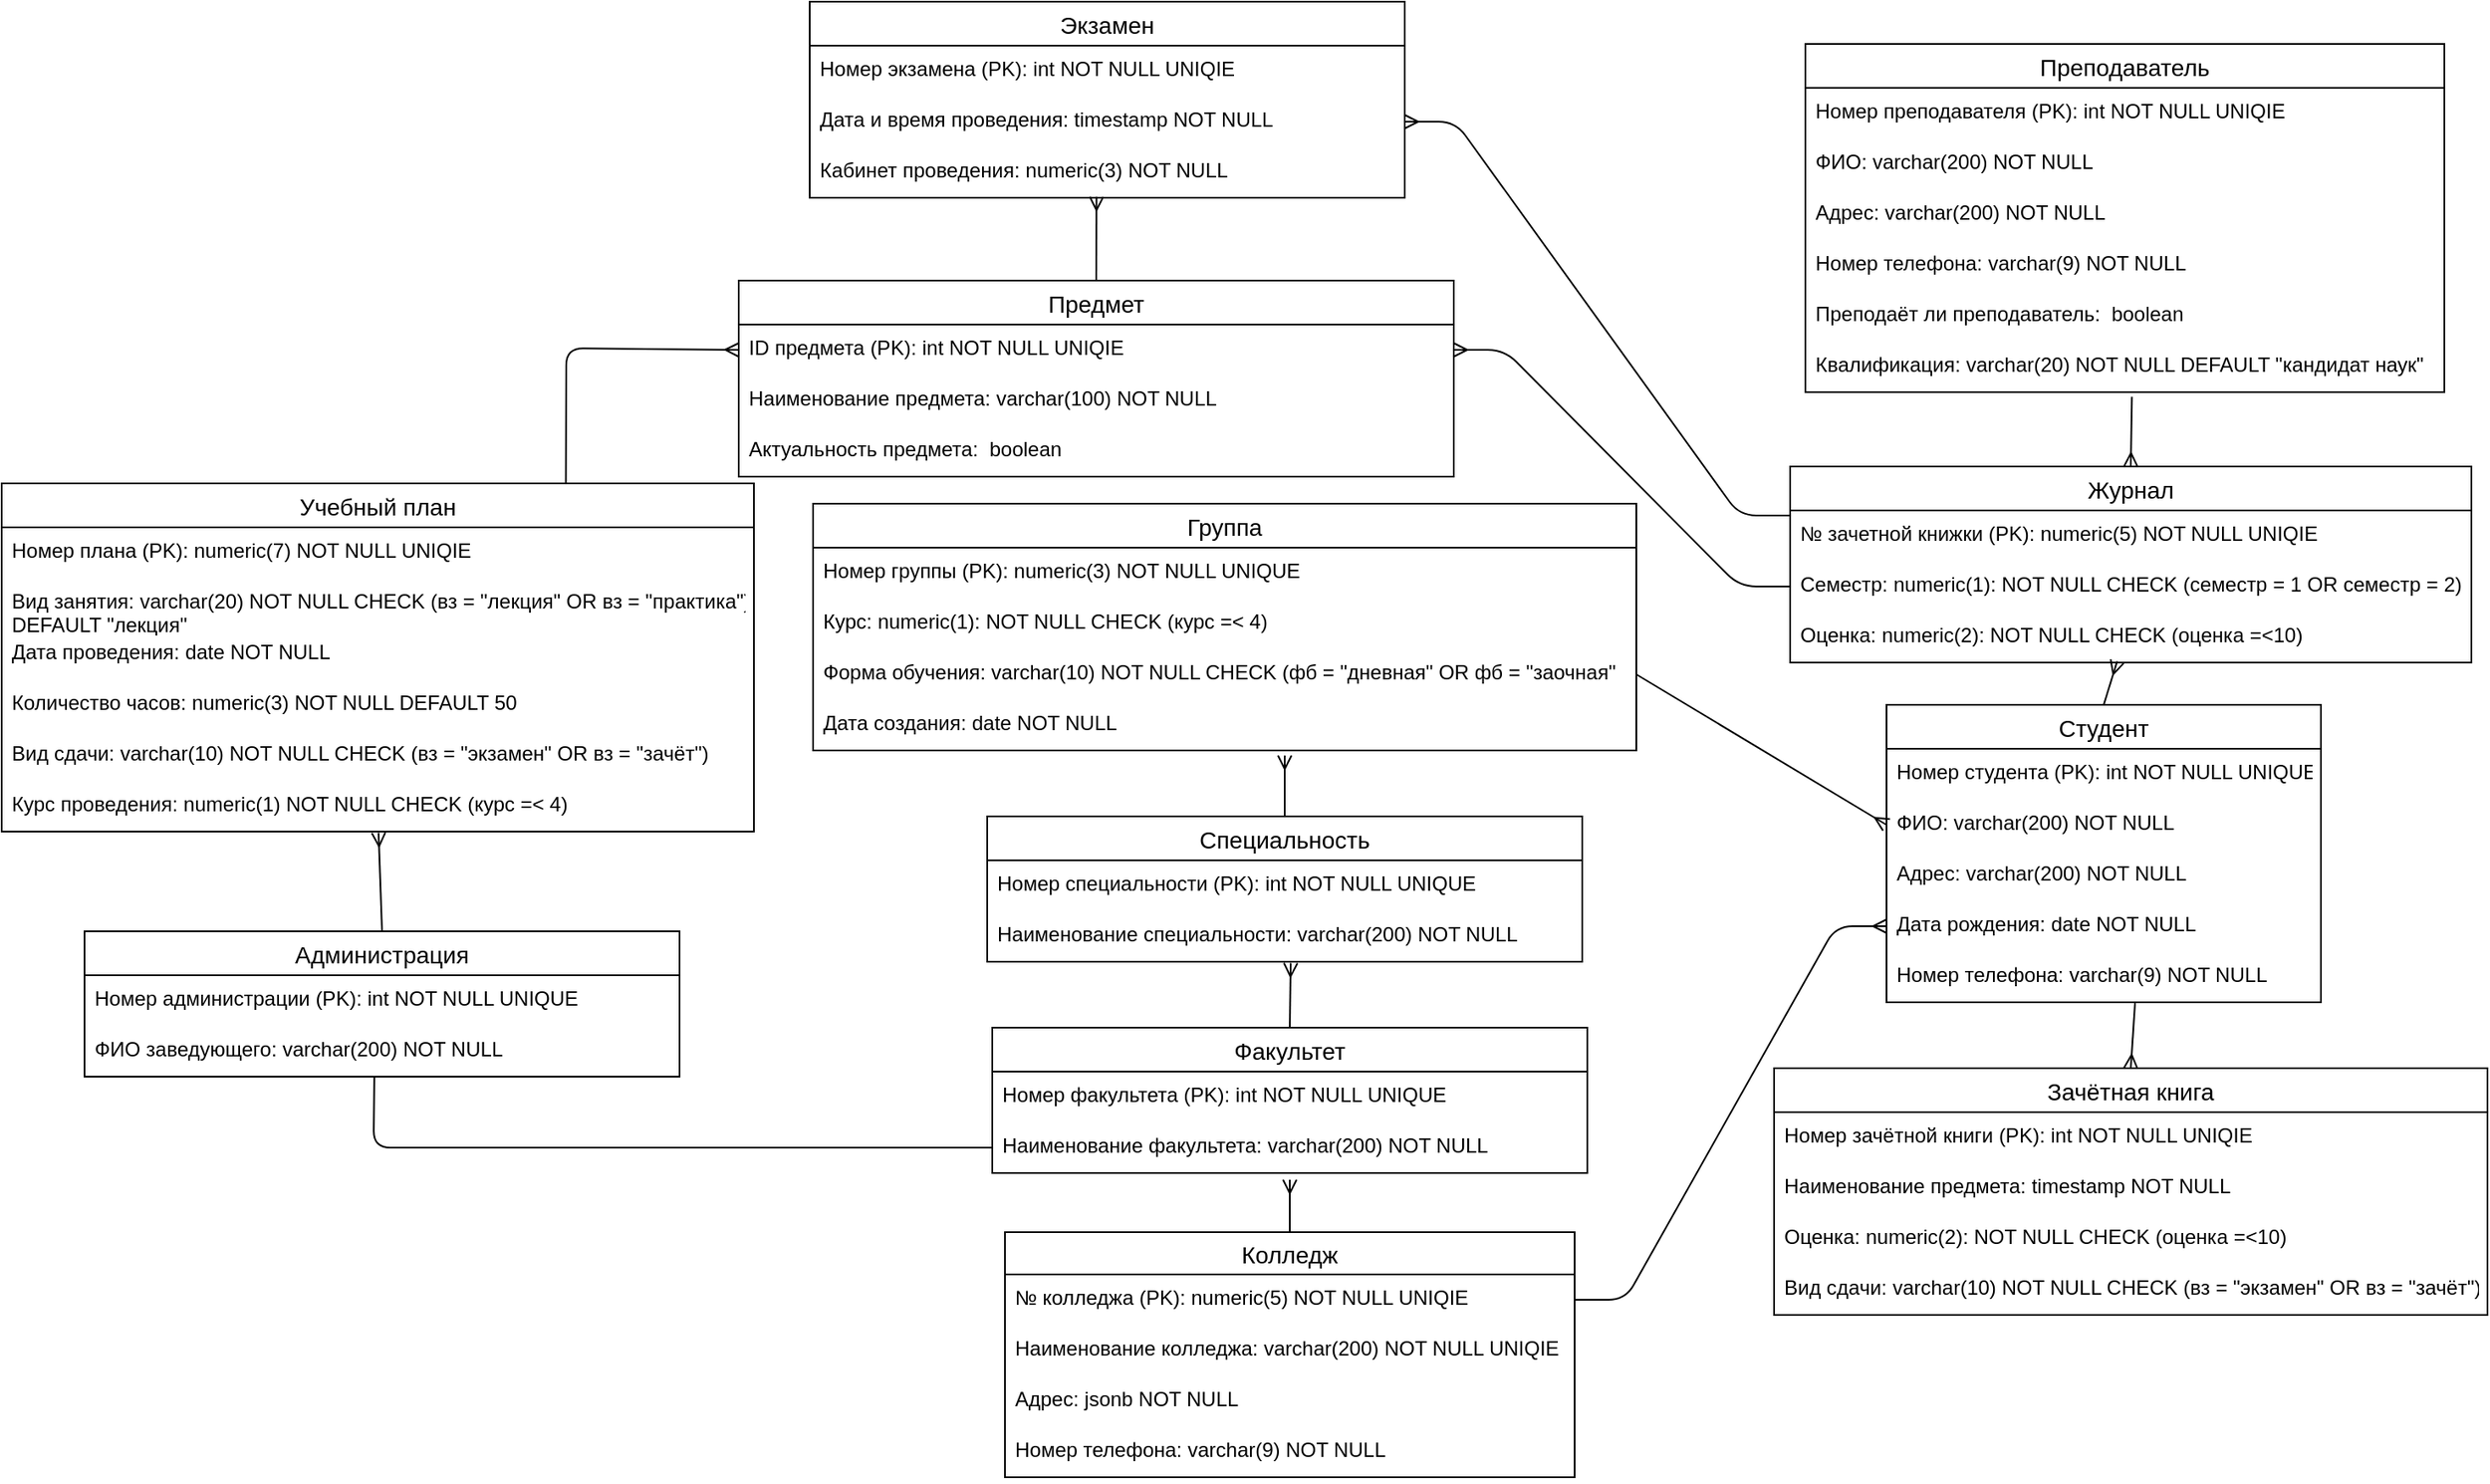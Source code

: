 <mxfile version="14.4.3" type="device"><diagram id="hoTWWa2IXOo2q0hfPsh7" name="Страница 1"><mxGraphModel dx="2346" dy="1694" grid="0" gridSize="10" guides="1" tooltips="1" connect="1" arrows="1" fold="1" page="0" pageScale="1" pageWidth="827" pageHeight="1169" math="0" shadow="0"><root><mxCell id="0"/><mxCell id="1" parent="0"/><mxCell id="8812Ma8ZY2AW798Y6x_G-1" value="Студент" style="swimlane;fontStyle=0;childLayout=stackLayout;horizontal=1;startSize=26;horizontalStack=0;resizeParent=1;resizeParentMax=0;resizeLast=0;collapsible=1;marginBottom=0;align=center;fontSize=14;" parent="1" vertex="1"><mxGeometry x="334" y="-174" width="257" height="176" as="geometry"><mxRectangle x="247" y="4" width="80" height="26" as="alternateBounds"/></mxGeometry></mxCell><mxCell id="8812Ma8ZY2AW798Y6x_G-31" value="Номер студента (PK): int NOT NULL UNIQUE" style="text;strokeColor=none;fillColor=none;spacingLeft=4;spacingRight=4;overflow=hidden;rotatable=0;points=[[0,0.5],[1,0.5]];portConstraint=eastwest;fontSize=12;" parent="8812Ma8ZY2AW798Y6x_G-1" vertex="1"><mxGeometry y="26" width="257" height="30" as="geometry"/></mxCell><mxCell id="8812Ma8ZY2AW798Y6x_G-2" value="ФИО: varchar(200) NOT NULL" style="text;strokeColor=none;fillColor=none;spacingLeft=4;spacingRight=4;overflow=hidden;rotatable=0;points=[[0,0.5],[1,0.5]];portConstraint=eastwest;fontSize=12;" parent="8812Ma8ZY2AW798Y6x_G-1" vertex="1"><mxGeometry y="56" width="257" height="30" as="geometry"/></mxCell><mxCell id="8812Ma8ZY2AW798Y6x_G-3" value="Адрес: varchar(200) NOT NULL" style="text;strokeColor=none;fillColor=none;spacingLeft=4;spacingRight=4;overflow=hidden;rotatable=0;points=[[0,0.5],[1,0.5]];portConstraint=eastwest;fontSize=12;" parent="8812Ma8ZY2AW798Y6x_G-1" vertex="1"><mxGeometry y="86" width="257" height="30" as="geometry"/></mxCell><mxCell id="8812Ma8ZY2AW798Y6x_G-4" value="Дата рождения: date NOT NULL" style="text;strokeColor=none;fillColor=none;spacingLeft=4;spacingRight=4;overflow=hidden;rotatable=0;points=[[0,0.5],[1,0.5]];portConstraint=eastwest;fontSize=12;" parent="8812Ma8ZY2AW798Y6x_G-1" vertex="1"><mxGeometry y="116" width="257" height="30" as="geometry"/></mxCell><mxCell id="8812Ma8ZY2AW798Y6x_G-49" value="Номер телефона: varchar(9) NOT NULL" style="text;strokeColor=none;fillColor=none;spacingLeft=4;spacingRight=4;overflow=hidden;rotatable=0;points=[[0,0.5],[1,0.5]];portConstraint=eastwest;fontSize=12;" parent="8812Ma8ZY2AW798Y6x_G-1" vertex="1"><mxGeometry y="146" width="257" height="30" as="geometry"/></mxCell><mxCell id="8812Ma8ZY2AW798Y6x_G-18" value="Учебный план" style="swimlane;fontStyle=0;childLayout=stackLayout;horizontal=1;startSize=26;horizontalStack=0;resizeParent=1;resizeParentMax=0;resizeLast=0;collapsible=1;marginBottom=0;align=center;fontSize=14;" parent="1" vertex="1"><mxGeometry x="-781" y="-305" width="445" height="206" as="geometry"><mxRectangle x="218" y="426" width="104" height="26" as="alternateBounds"/></mxGeometry></mxCell><mxCell id="8812Ma8ZY2AW798Y6x_G-32" value="Номер плана (PK): numeric(7) NOT NULL UNIQIE" style="text;strokeColor=none;fillColor=none;spacingLeft=4;spacingRight=4;overflow=hidden;rotatable=0;points=[[0,0.5],[1,0.5]];portConstraint=eastwest;fontSize=12;" parent="8812Ma8ZY2AW798Y6x_G-18" vertex="1"><mxGeometry y="26" width="445" height="30" as="geometry"/></mxCell><mxCell id="3EADicEyoz323aWPwTlz-14" value="Вид занятия: varchar(20) NOT NULL CHECK (вз = &quot;лекция&quot; OR вз = &quot;практика&quot;) &#10;DEFAULT &quot;лекция&quot;" style="text;strokeColor=none;fillColor=none;spacingLeft=4;spacingRight=4;overflow=hidden;rotatable=0;points=[[0,0.5],[1,0.5]];portConstraint=eastwest;fontSize=12;" parent="8812Ma8ZY2AW798Y6x_G-18" vertex="1"><mxGeometry y="56" width="445" height="30" as="geometry"/></mxCell><mxCell id="8812Ma8ZY2AW798Y6x_G-20" value="Дата проведения: date NOT NULL" style="text;strokeColor=none;fillColor=none;spacingLeft=4;spacingRight=4;overflow=hidden;rotatable=0;points=[[0,0.5],[1,0.5]];portConstraint=eastwest;fontSize=12;" parent="8812Ma8ZY2AW798Y6x_G-18" vertex="1"><mxGeometry y="86" width="445" height="30" as="geometry"/></mxCell><mxCell id="u3QN3jHrsscrLreHEjxV-1" value="Количество часов: numeric(3) NOT NULL DEFAULT 50" style="text;strokeColor=none;fillColor=none;spacingLeft=4;spacingRight=4;overflow=hidden;rotatable=0;points=[[0,0.5],[1,0.5]];portConstraint=eastwest;fontSize=12;" parent="8812Ma8ZY2AW798Y6x_G-18" vertex="1"><mxGeometry y="116" width="445" height="30" as="geometry"/></mxCell><mxCell id="CCfFUTlzI1KqRToknWqT-1" value="Вид сдачи: varchar(10) NOT NULL CHECK (вз = &quot;экзамен&quot; OR вз = &quot;зачёт&quot;)" style="text;strokeColor=none;fillColor=none;spacingLeft=4;spacingRight=4;overflow=hidden;rotatable=0;points=[[0,0.5],[1,0.5]];portConstraint=eastwest;fontSize=12;" parent="8812Ma8ZY2AW798Y6x_G-18" vertex="1"><mxGeometry y="146" width="445" height="30" as="geometry"/></mxCell><mxCell id="8812Ma8ZY2AW798Y6x_G-21" value="Курс проведения: numeric(1) NOT NULL CHECK (курс =&lt; 4)" style="text;strokeColor=none;fillColor=none;spacingLeft=4;spacingRight=4;overflow=hidden;rotatable=0;points=[[0,0.5],[1,0.5]];portConstraint=eastwest;fontSize=12;" parent="8812Ma8ZY2AW798Y6x_G-18" vertex="1"><mxGeometry y="176" width="445" height="30" as="geometry"/></mxCell><mxCell id="8812Ma8ZY2AW798Y6x_G-33" value="Факультет" style="swimlane;fontStyle=0;childLayout=stackLayout;horizontal=1;startSize=26;horizontalStack=0;resizeParent=1;resizeParentMax=0;resizeLast=0;collapsible=1;marginBottom=0;align=center;fontSize=14;" parent="1" vertex="1"><mxGeometry x="-195" y="17" width="352" height="86" as="geometry"/></mxCell><mxCell id="8812Ma8ZY2AW798Y6x_G-34" value="Номер факультета (PK): int NOT NULL UNIQUE" style="text;strokeColor=none;fillColor=none;spacingLeft=4;spacingRight=4;overflow=hidden;rotatable=0;points=[[0,0.5],[1,0.5]];portConstraint=eastwest;fontSize=12;" parent="8812Ma8ZY2AW798Y6x_G-33" vertex="1"><mxGeometry y="26" width="352" height="30" as="geometry"/></mxCell><mxCell id="8812Ma8ZY2AW798Y6x_G-35" value="Наименование факультета: varchar(200) NOT NULL" style="text;strokeColor=none;fillColor=none;spacingLeft=4;spacingRight=4;overflow=hidden;rotatable=0;points=[[0,0.5],[1,0.5]];portConstraint=eastwest;fontSize=12;" parent="8812Ma8ZY2AW798Y6x_G-33" vertex="1"><mxGeometry y="56" width="352" height="30" as="geometry"/></mxCell><mxCell id="8812Ma8ZY2AW798Y6x_G-37" value="Журнал" style="swimlane;fontStyle=0;childLayout=stackLayout;horizontal=1;startSize=26;horizontalStack=0;resizeParent=1;resizeParentMax=0;resizeLast=0;collapsible=1;marginBottom=0;align=center;fontSize=14;" parent="1" vertex="1"><mxGeometry x="277" y="-315" width="403" height="116" as="geometry"/></mxCell><mxCell id="8812Ma8ZY2AW798Y6x_G-38" value="№ зачетной книжки (PK): numeric(5) NOT NULL UNIQIE" style="text;strokeColor=none;fillColor=none;spacingLeft=4;spacingRight=4;overflow=hidden;rotatable=0;points=[[0,0.5],[1,0.5]];portConstraint=eastwest;fontSize=12;" parent="8812Ma8ZY2AW798Y6x_G-37" vertex="1"><mxGeometry y="26" width="403" height="30" as="geometry"/></mxCell><mxCell id="8812Ma8ZY2AW798Y6x_G-41" value="Семестр: numeric(1): NOT NULL CHECK (семестр = 1 OR семестр = 2)" style="text;strokeColor=none;fillColor=none;spacingLeft=4;spacingRight=4;overflow=hidden;rotatable=0;points=[[0,0.5],[1,0.5]];portConstraint=eastwest;fontSize=12;" parent="8812Ma8ZY2AW798Y6x_G-37" vertex="1"><mxGeometry y="56" width="403" height="30" as="geometry"/></mxCell><mxCell id="8812Ma8ZY2AW798Y6x_G-42" value="Оценка: numeric(2): NOT NULL CHECK (оценка =&lt;10)" style="text;strokeColor=none;fillColor=none;spacingLeft=4;spacingRight=4;overflow=hidden;rotatable=0;points=[[0,0.5],[1,0.5]];portConstraint=eastwest;fontSize=12;" parent="8812Ma8ZY2AW798Y6x_G-37" vertex="1"><mxGeometry y="86" width="403" height="30" as="geometry"/></mxCell><mxCell id="8812Ma8ZY2AW798Y6x_G-43" value="Преподаватель" style="swimlane;fontStyle=0;childLayout=stackLayout;horizontal=1;startSize=26;horizontalStack=0;resizeParent=1;resizeParentMax=0;resizeLast=0;collapsible=1;marginBottom=0;align=center;fontSize=14;" parent="1" vertex="1"><mxGeometry x="286" y="-565" width="378" height="206" as="geometry"/></mxCell><mxCell id="8812Ma8ZY2AW798Y6x_G-44" value="Номер преподавателя (PK): int NOT NULL UNIQIE" style="text;strokeColor=none;fillColor=none;spacingLeft=4;spacingRight=4;overflow=hidden;rotatable=0;points=[[0,0.5],[1,0.5]];portConstraint=eastwest;fontSize=12;" parent="8812Ma8ZY2AW798Y6x_G-43" vertex="1"><mxGeometry y="26" width="378" height="30" as="geometry"/></mxCell><mxCell id="8812Ma8ZY2AW798Y6x_G-45" value="ФИО: varchar(200) NOT NULL" style="text;strokeColor=none;fillColor=none;spacingLeft=4;spacingRight=4;overflow=hidden;rotatable=0;points=[[0,0.5],[1,0.5]];portConstraint=eastwest;fontSize=12;" parent="8812Ma8ZY2AW798Y6x_G-43" vertex="1"><mxGeometry y="56" width="378" height="30" as="geometry"/></mxCell><mxCell id="CCfFUTlzI1KqRToknWqT-9" value="Адрес: varchar(200) NOT NULL" style="text;strokeColor=none;fillColor=none;spacingLeft=4;spacingRight=4;overflow=hidden;rotatable=0;points=[[0,0.5],[1,0.5]];portConstraint=eastwest;fontSize=12;" parent="8812Ma8ZY2AW798Y6x_G-43" vertex="1"><mxGeometry y="86" width="378" height="30" as="geometry"/></mxCell><mxCell id="8812Ma8ZY2AW798Y6x_G-46" value="Номер телефона: varchar(9) NOT NULL" style="text;strokeColor=none;fillColor=none;spacingLeft=4;spacingRight=4;overflow=hidden;rotatable=0;points=[[0,0.5],[1,0.5]];portConstraint=eastwest;fontSize=12;" parent="8812Ma8ZY2AW798Y6x_G-43" vertex="1"><mxGeometry y="116" width="378" height="30" as="geometry"/></mxCell><mxCell id="HbJXOGWK9tzoNhRYWIyP-2" value="Преподаёт ли преподаватель:  boolean " style="text;strokeColor=none;fillColor=none;spacingLeft=4;spacingRight=4;overflow=hidden;rotatable=0;points=[[0,0.5],[1,0.5]];portConstraint=eastwest;fontSize=12;" vertex="1" parent="8812Ma8ZY2AW798Y6x_G-43"><mxGeometry y="146" width="378" height="30" as="geometry"/></mxCell><mxCell id="8812Ma8ZY2AW798Y6x_G-47" value="Квалификация: varchar(20) NOT NULL DEFAULT &quot;кандидат наук&quot;" style="text;strokeColor=none;fillColor=none;spacingLeft=4;spacingRight=4;overflow=hidden;rotatable=0;points=[[0,0.5],[1,0.5]];portConstraint=eastwest;fontSize=12;" parent="8812Ma8ZY2AW798Y6x_G-43" vertex="1"><mxGeometry y="176" width="378" height="30" as="geometry"/></mxCell><mxCell id="8812Ma8ZY2AW798Y6x_G-51" value="Колледж" style="swimlane;fontStyle=0;childLayout=stackLayout;horizontal=1;startSize=25;horizontalStack=0;resizeParent=1;resizeParentMax=0;resizeLast=0;collapsible=1;marginBottom=0;align=center;fontSize=14;" parent="1" vertex="1"><mxGeometry x="-187.5" y="138" width="337" height="145" as="geometry"/></mxCell><mxCell id="8812Ma8ZY2AW798Y6x_G-52" value="№ колледжа (PK): numeric(5) NOT NULL UNIQIE" style="text;strokeColor=none;fillColor=none;spacingLeft=4;spacingRight=4;overflow=hidden;rotatable=0;points=[[0,0.5],[1,0.5]];portConstraint=eastwest;fontSize=12;" parent="8812Ma8ZY2AW798Y6x_G-51" vertex="1"><mxGeometry y="25" width="337" height="30" as="geometry"/></mxCell><mxCell id="8812Ma8ZY2AW798Y6x_G-53" value="Наименование колледжа: varchar(200) NOT NULL UNIQIE" style="text;strokeColor=none;fillColor=none;spacingLeft=4;spacingRight=4;overflow=hidden;rotatable=0;points=[[0,0.5],[1,0.5]];portConstraint=eastwest;fontSize=12;" parent="8812Ma8ZY2AW798Y6x_G-51" vertex="1"><mxGeometry y="55" width="337" height="30" as="geometry"/></mxCell><mxCell id="8812Ma8ZY2AW798Y6x_G-54" value="Адрес: jsonb NOT NULL" style="text;strokeColor=none;fillColor=none;spacingLeft=4;spacingRight=4;overflow=hidden;rotatable=0;points=[[0,0.5],[1,0.5]];portConstraint=eastwest;fontSize=12;" parent="8812Ma8ZY2AW798Y6x_G-51" vertex="1"><mxGeometry y="85" width="337" height="30" as="geometry"/></mxCell><mxCell id="8812Ma8ZY2AW798Y6x_G-55" value="Номер телефона: varchar(9) NOT NULL " style="text;strokeColor=none;fillColor=none;spacingLeft=4;spacingRight=4;overflow=hidden;rotatable=0;points=[[0,0.5],[1,0.5]];portConstraint=eastwest;fontSize=12;" parent="8812Ma8ZY2AW798Y6x_G-51" vertex="1"><mxGeometry y="115" width="337" height="30" as="geometry"/></mxCell><mxCell id="8812Ma8ZY2AW798Y6x_G-73" value="Группа" style="swimlane;fontStyle=0;childLayout=stackLayout;horizontal=1;startSize=26;horizontalStack=0;resizeParent=1;resizeParentMax=0;resizeLast=0;collapsible=1;marginBottom=0;align=center;fontSize=14;" parent="1" vertex="1"><mxGeometry x="-301" y="-293" width="487" height="146" as="geometry"><mxRectangle x="550" y="307" width="71" height="26" as="alternateBounds"/></mxGeometry></mxCell><mxCell id="8812Ma8ZY2AW798Y6x_G-74" value="Номер группы (PK): numeric(3) NOT NULL UNIQUE" style="text;strokeColor=none;fillColor=none;spacingLeft=4;spacingRight=4;overflow=hidden;rotatable=0;points=[[0,0.5],[1,0.5]];portConstraint=eastwest;fontSize=12;" parent="8812Ma8ZY2AW798Y6x_G-73" vertex="1"><mxGeometry y="26" width="487" height="30" as="geometry"/></mxCell><mxCell id="3EADicEyoz323aWPwTlz-3" value="Курс: numeric(1): NOT NULL CHECK (курс =&lt; 4)" style="text;strokeColor=none;fillColor=none;spacingLeft=4;spacingRight=4;overflow=hidden;rotatable=0;points=[[0,0.5],[1,0.5]];portConstraint=eastwest;fontSize=12;" parent="8812Ma8ZY2AW798Y6x_G-73" vertex="1"><mxGeometry y="56" width="487" height="30" as="geometry"/></mxCell><mxCell id="8812Ma8ZY2AW798Y6x_G-75" value="Форма обучения: varchar(10) NOT NULL CHECK (фб = &quot;дневная&quot; OR фб = &quot;заочная&quot;" style="text;strokeColor=none;fillColor=none;spacingLeft=4;spacingRight=4;overflow=hidden;rotatable=0;points=[[0,0.5],[1,0.5]];portConstraint=eastwest;fontSize=12;" parent="8812Ma8ZY2AW798Y6x_G-73" vertex="1"><mxGeometry y="86" width="487" height="30" as="geometry"/></mxCell><mxCell id="CCfFUTlzI1KqRToknWqT-8" value="Дата создания: date NOT NULL" style="text;strokeColor=none;fillColor=none;spacingLeft=4;spacingRight=4;overflow=hidden;rotatable=0;points=[[0,0.5],[1,0.5]];portConstraint=eastwest;fontSize=12;" parent="8812Ma8ZY2AW798Y6x_G-73" vertex="1"><mxGeometry y="116" width="487" height="30" as="geometry"/></mxCell><mxCell id="3EADicEyoz323aWPwTlz-9" value="Предмет" style="swimlane;fontStyle=0;childLayout=stackLayout;horizontal=1;startSize=26;horizontalStack=0;resizeParent=1;resizeParentMax=0;resizeLast=0;collapsible=1;marginBottom=0;align=center;fontSize=14;" parent="1" vertex="1"><mxGeometry x="-345" y="-425" width="423" height="116" as="geometry"/></mxCell><mxCell id="3EADicEyoz323aWPwTlz-10" value="ID предмета (PK): int NOT NULL UNIQIE" style="text;strokeColor=none;fillColor=none;spacingLeft=4;spacingRight=4;overflow=hidden;rotatable=0;points=[[0,0.5],[1,0.5]];portConstraint=eastwest;fontSize=12;" parent="3EADicEyoz323aWPwTlz-9" vertex="1"><mxGeometry y="26" width="423" height="30" as="geometry"/></mxCell><mxCell id="3EADicEyoz323aWPwTlz-11" value="Наименование предмета: varchar(100) NOT NULL" style="text;strokeColor=none;fillColor=none;spacingLeft=4;spacingRight=4;overflow=hidden;rotatable=0;points=[[0,0.5],[1,0.5]];portConstraint=eastwest;fontSize=12;" parent="3EADicEyoz323aWPwTlz-9" vertex="1"><mxGeometry y="56" width="423" height="30" as="geometry"/></mxCell><mxCell id="HbJXOGWK9tzoNhRYWIyP-1" value="Актуальность предмета:  boolean " style="text;strokeColor=none;fillColor=none;spacingLeft=4;spacingRight=4;overflow=hidden;rotatable=0;points=[[0,0.5],[1,0.5]];portConstraint=eastwest;fontSize=12;" vertex="1" parent="3EADicEyoz323aWPwTlz-9"><mxGeometry y="86" width="423" height="30" as="geometry"/></mxCell><mxCell id="CCfFUTlzI1KqRToknWqT-2" value="Специальность" style="swimlane;fontStyle=0;childLayout=stackLayout;horizontal=1;startSize=26;horizontalStack=0;resizeParent=1;resizeParentMax=0;resizeLast=0;collapsible=1;marginBottom=0;align=center;fontSize=14;" parent="1" vertex="1"><mxGeometry x="-198" y="-108" width="352" height="86" as="geometry"/></mxCell><mxCell id="CCfFUTlzI1KqRToknWqT-3" value="Номер специальности (PK): int NOT NULL UNIQUE" style="text;strokeColor=none;fillColor=none;spacingLeft=4;spacingRight=4;overflow=hidden;rotatable=0;points=[[0,0.5],[1,0.5]];portConstraint=eastwest;fontSize=12;" parent="CCfFUTlzI1KqRToknWqT-2" vertex="1"><mxGeometry y="26" width="352" height="30" as="geometry"/></mxCell><mxCell id="CCfFUTlzI1KqRToknWqT-4" value="Наименование специальности: varchar(200) NOT NULL" style="text;strokeColor=none;fillColor=none;spacingLeft=4;spacingRight=4;overflow=hidden;rotatable=0;points=[[0,0.5],[1,0.5]];portConstraint=eastwest;fontSize=12;" parent="CCfFUTlzI1KqRToknWqT-2" vertex="1"><mxGeometry y="56" width="352" height="30" as="geometry"/></mxCell><mxCell id="CCfFUTlzI1KqRToknWqT-5" value="Администрация" style="swimlane;fontStyle=0;childLayout=stackLayout;horizontal=1;startSize=26;horizontalStack=0;resizeParent=1;resizeParentMax=0;resizeLast=0;collapsible=1;marginBottom=0;align=center;fontSize=14;" parent="1" vertex="1"><mxGeometry x="-732" y="-40" width="352" height="86" as="geometry"/></mxCell><mxCell id="CCfFUTlzI1KqRToknWqT-6" value="Номер администрации (PK): int NOT NULL UNIQUE" style="text;strokeColor=none;fillColor=none;spacingLeft=4;spacingRight=4;overflow=hidden;rotatable=0;points=[[0,0.5],[1,0.5]];portConstraint=eastwest;fontSize=12;" parent="CCfFUTlzI1KqRToknWqT-5" vertex="1"><mxGeometry y="26" width="352" height="30" as="geometry"/></mxCell><mxCell id="CCfFUTlzI1KqRToknWqT-7" value="ФИО заведующего: varchar(200) NOT NULL" style="text;strokeColor=none;fillColor=none;spacingLeft=4;spacingRight=4;overflow=hidden;rotatable=0;points=[[0,0.5],[1,0.5]];portConstraint=eastwest;fontSize=12;" parent="CCfFUTlzI1KqRToknWqT-5" vertex="1"><mxGeometry y="56" width="352" height="30" as="geometry"/></mxCell><mxCell id="CCfFUTlzI1KqRToknWqT-10" value="Экзамен" style="swimlane;fontStyle=0;childLayout=stackLayout;horizontal=1;startSize=26;horizontalStack=0;resizeParent=1;resizeParentMax=0;resizeLast=0;collapsible=1;marginBottom=0;align=center;fontSize=14;" parent="1" vertex="1"><mxGeometry x="-303" y="-590" width="352" height="116" as="geometry"/></mxCell><mxCell id="CCfFUTlzI1KqRToknWqT-11" value="Номер экзамена (PK): int NOT NULL UNIQIE" style="text;strokeColor=none;fillColor=none;spacingLeft=4;spacingRight=4;overflow=hidden;rotatable=0;points=[[0,0.5],[1,0.5]];portConstraint=eastwest;fontSize=12;" parent="CCfFUTlzI1KqRToknWqT-10" vertex="1"><mxGeometry y="26" width="352" height="30" as="geometry"/></mxCell><mxCell id="CCfFUTlzI1KqRToknWqT-12" value="Дата и время проведения: timestamp NOT NULL" style="text;strokeColor=none;fillColor=none;spacingLeft=4;spacingRight=4;overflow=hidden;rotatable=0;points=[[0,0.5],[1,0.5]];portConstraint=eastwest;fontSize=12;" parent="CCfFUTlzI1KqRToknWqT-10" vertex="1"><mxGeometry y="56" width="352" height="30" as="geometry"/></mxCell><mxCell id="CCfFUTlzI1KqRToknWqT-13" value="Кабинет проведения: numeric(3) NOT NULL" style="text;strokeColor=none;fillColor=none;spacingLeft=4;spacingRight=4;overflow=hidden;rotatable=0;points=[[0,0.5],[1,0.5]];portConstraint=eastwest;fontSize=12;" parent="CCfFUTlzI1KqRToknWqT-10" vertex="1"><mxGeometry y="86" width="352" height="30" as="geometry"/></mxCell><mxCell id="CCfFUTlzI1KqRToknWqT-16" value="Зачётная книга" style="swimlane;fontStyle=0;childLayout=stackLayout;horizontal=1;startSize=26;horizontalStack=0;resizeParent=1;resizeParentMax=0;resizeLast=0;collapsible=1;marginBottom=0;align=center;fontSize=14;" parent="1" vertex="1"><mxGeometry x="267.5" y="41" width="422" height="146" as="geometry"/></mxCell><mxCell id="CCfFUTlzI1KqRToknWqT-17" value="Номер зачётной книги (PK): int NOT NULL UNIQIE" style="text;strokeColor=none;fillColor=none;spacingLeft=4;spacingRight=4;overflow=hidden;rotatable=0;points=[[0,0.5],[1,0.5]];portConstraint=eastwest;fontSize=12;" parent="CCfFUTlzI1KqRToknWqT-16" vertex="1"><mxGeometry y="26" width="422" height="30" as="geometry"/></mxCell><mxCell id="CCfFUTlzI1KqRToknWqT-18" value="Наименование предмета: timestamp NOT NULL" style="text;strokeColor=none;fillColor=none;spacingLeft=4;spacingRight=4;overflow=hidden;rotatable=0;points=[[0,0.5],[1,0.5]];portConstraint=eastwest;fontSize=12;" parent="CCfFUTlzI1KqRToknWqT-16" vertex="1"><mxGeometry y="56" width="422" height="30" as="geometry"/></mxCell><mxCell id="CCfFUTlzI1KqRToknWqT-21" value="Оценка: numeric(2): NOT NULL CHECK (оценка =&lt;10)" style="text;strokeColor=none;fillColor=none;spacingLeft=4;spacingRight=4;overflow=hidden;rotatable=0;points=[[0,0.5],[1,0.5]];portConstraint=eastwest;fontSize=12;" parent="CCfFUTlzI1KqRToknWqT-16" vertex="1"><mxGeometry y="86" width="422" height="30" as="geometry"/></mxCell><mxCell id="CCfFUTlzI1KqRToknWqT-22" value="Вид сдачи: varchar(10) NOT NULL CHECK (вз = &quot;экзамен&quot; OR вз = &quot;зачёт&quot;)" style="text;strokeColor=none;fillColor=none;spacingLeft=4;spacingRight=4;overflow=hidden;rotatable=0;points=[[0,0.5],[1,0.5]];portConstraint=eastwest;fontSize=12;" parent="CCfFUTlzI1KqRToknWqT-16" vertex="1"><mxGeometry y="116" width="422" height="30" as="geometry"/></mxCell><mxCell id="CCfFUTlzI1KqRToknWqT-23" value="" style="fontSize=12;html=1;endArrow=ERmany;exitX=0.5;exitY=0;exitDx=0;exitDy=0;" parent="1" source="8812Ma8ZY2AW798Y6x_G-51" edge="1"><mxGeometry width="100" height="100" relative="1" as="geometry"><mxPoint x="357" y="195" as="sourcePoint"/><mxPoint x="-19" y="107" as="targetPoint"/></mxGeometry></mxCell><mxCell id="CCfFUTlzI1KqRToknWqT-24" value="" style="edgeStyle=entityRelationEdgeStyle;fontSize=12;html=1;endArrow=ERmany;exitX=1;exitY=0.5;exitDx=0;exitDy=0;entryX=0;entryY=0.5;entryDx=0;entryDy=0;" parent="1" source="8812Ma8ZY2AW798Y6x_G-52" target="8812Ma8ZY2AW798Y6x_G-4" edge="1"><mxGeometry width="100" height="100" relative="1" as="geometry"><mxPoint x="384" y="186" as="sourcePoint"/><mxPoint x="484" y="86" as="targetPoint"/></mxGeometry></mxCell><mxCell id="CCfFUTlzI1KqRToknWqT-25" value="" style="fontSize=12;html=1;endArrow=ERmany;exitX=0.5;exitY=0;exitDx=0;exitDy=0;entryX=0.51;entryY=1.027;entryDx=0;entryDy=0;entryPerimeter=0;" parent="1" source="8812Ma8ZY2AW798Y6x_G-33" target="CCfFUTlzI1KqRToknWqT-4" edge="1"><mxGeometry width="100" height="100" relative="1" as="geometry"><mxPoint x="236" y="199.5" as="sourcePoint"/><mxPoint x="373" y="33" as="targetPoint"/></mxGeometry></mxCell><mxCell id="CCfFUTlzI1KqRToknWqT-29" value="" style="endArrow=none;html=1;entryX=0;entryY=0.5;entryDx=0;entryDy=0;exitX=0.487;exitY=1.014;exitDx=0;exitDy=0;exitPerimeter=0;" parent="1" target="8812Ma8ZY2AW798Y6x_G-35" edge="1" source="CCfFUTlzI1KqRToknWqT-7"><mxGeometry width="50" height="50" relative="1" as="geometry"><mxPoint x="-256" y="3" as="sourcePoint"/><mxPoint x="-153" y="79" as="targetPoint"/><Array as="points"><mxPoint x="-561" y="88"/></Array></mxGeometry></mxCell><mxCell id="CCfFUTlzI1KqRToknWqT-30" value="" style="fontSize=12;html=1;endArrow=ERmany;entryX=0.501;entryY=1.024;entryDx=0;entryDy=0;exitX=0.5;exitY=0;exitDx=0;exitDy=0;entryPerimeter=0;" parent="1" source="CCfFUTlzI1KqRToknWqT-5" target="8812Ma8ZY2AW798Y6x_G-21" edge="1"><mxGeometry width="100" height="100" relative="1" as="geometry"><mxPoint x="-523" y="54" as="sourcePoint"/><mxPoint x="-423" y="-46" as="targetPoint"/><Array as="points"/></mxGeometry></mxCell><mxCell id="CCfFUTlzI1KqRToknWqT-34" value="" style="fontSize=12;html=1;endArrow=ERmany;exitX=0.5;exitY=0;exitDx=0;exitDy=0;" parent="1" source="CCfFUTlzI1KqRToknWqT-2" edge="1"><mxGeometry width="100" height="100" relative="1" as="geometry"><mxPoint x="164" y="-115" as="sourcePoint"/><mxPoint x="-22" y="-144" as="targetPoint"/><Array as="points"/></mxGeometry></mxCell><mxCell id="CCfFUTlzI1KqRToknWqT-35" value="" style="fontSize=12;html=1;endArrow=ERmany;exitX=1;exitY=0.5;exitDx=0;exitDy=0;entryX=0;entryY=0.5;entryDx=0;entryDy=0;" parent="1" source="8812Ma8ZY2AW798Y6x_G-75" target="8812Ma8ZY2AW798Y6x_G-2" edge="1"><mxGeometry width="100" height="100" relative="1" as="geometry"><mxPoint x="237" y="-160" as="sourcePoint"/><mxPoint x="337" y="-260" as="targetPoint"/><Array as="points"/></mxGeometry></mxCell><mxCell id="CCfFUTlzI1KqRToknWqT-36" value="" style="fontSize=12;html=1;endArrow=ERmany;exitX=0.511;exitY=1.092;exitDx=0;exitDy=0;exitPerimeter=0;entryX=0.5;entryY=0;entryDx=0;entryDy=0;" parent="1" source="8812Ma8ZY2AW798Y6x_G-47" target="8812Ma8ZY2AW798Y6x_G-37" edge="1"><mxGeometry width="100" height="100" relative="1" as="geometry"><mxPoint x="798" y="-345" as="sourcePoint"/><mxPoint x="898" y="-445" as="targetPoint"/></mxGeometry></mxCell><mxCell id="CCfFUTlzI1KqRToknWqT-37" value="" style="fontSize=12;html=1;endArrow=ERmany;exitX=0.5;exitY=0;exitDx=0;exitDy=0;entryX=0.48;entryY=0.976;entryDx=0;entryDy=0;entryPerimeter=0;" parent="1" source="8812Ma8ZY2AW798Y6x_G-1" target="8812Ma8ZY2AW798Y6x_G-42" edge="1"><mxGeometry width="100" height="100" relative="1" as="geometry"><mxPoint x="778" y="-108" as="sourcePoint"/><mxPoint x="459" y="-200" as="targetPoint"/></mxGeometry></mxCell><mxCell id="CCfFUTlzI1KqRToknWqT-38" value="" style="edgeStyle=entityRelationEdgeStyle;fontSize=12;html=1;endArrow=ERmany;entryX=1;entryY=0.5;entryDx=0;entryDy=0;exitX=0;exitY=0.5;exitDx=0;exitDy=0;" parent="1" source="8812Ma8ZY2AW798Y6x_G-41" target="3EADicEyoz323aWPwTlz-10" edge="1"><mxGeometry width="100" height="100" relative="1" as="geometry"><mxPoint x="154" y="-255" as="sourcePoint"/><mxPoint x="254" y="-355" as="targetPoint"/></mxGeometry></mxCell><mxCell id="CCfFUTlzI1KqRToknWqT-39" value="" style="fontSize=12;html=1;endArrow=ERmany;entryX=0.5;entryY=0;entryDx=0;entryDy=0;exitX=0.572;exitY=1.018;exitDx=0;exitDy=0;exitPerimeter=0;" parent="1" source="8812Ma8ZY2AW798Y6x_G-49" target="CCfFUTlzI1KqRToknWqT-16" edge="1"><mxGeometry width="100" height="100" relative="1" as="geometry"><mxPoint x="419" y="184" as="sourcePoint"/><mxPoint x="519" y="84" as="targetPoint"/></mxGeometry></mxCell><mxCell id="CCfFUTlzI1KqRToknWqT-40" value="" style="fontSize=12;html=1;endArrow=ERmany;entryX=0.482;entryY=0.98;entryDx=0;entryDy=0;entryPerimeter=0;exitX=0.5;exitY=0;exitDx=0;exitDy=0;" parent="1" source="3EADicEyoz323aWPwTlz-9" target="CCfFUTlzI1KqRToknWqT-13" edge="1"><mxGeometry width="100" height="100" relative="1" as="geometry"><mxPoint x="20" y="-385" as="sourcePoint"/><mxPoint x="120" y="-485" as="targetPoint"/></mxGeometry></mxCell><mxCell id="CCfFUTlzI1KqRToknWqT-41" value="" style="edgeStyle=entityRelationEdgeStyle;fontSize=12;html=1;endArrow=ERmany;entryX=1;entryY=0.5;entryDx=0;entryDy=0;exitX=0;exitY=0.25;exitDx=0;exitDy=0;" parent="1" source="8812Ma8ZY2AW798Y6x_G-37" target="CCfFUTlzI1KqRToknWqT-12" edge="1"><mxGeometry width="100" height="100" relative="1" as="geometry"><mxPoint x="118" y="-446" as="sourcePoint"/><mxPoint x="218" y="-546" as="targetPoint"/></mxGeometry></mxCell><mxCell id="CCfFUTlzI1KqRToknWqT-44" value="" style="fontSize=12;html=1;endArrow=ERmany;entryX=0;entryY=0.5;entryDx=0;entryDy=0;exitX=0.75;exitY=0;exitDx=0;exitDy=0;" parent="1" source="8812Ma8ZY2AW798Y6x_G-18" target="3EADicEyoz323aWPwTlz-10" edge="1"><mxGeometry width="100" height="100" relative="1" as="geometry"><mxPoint x="-436" y="-312" as="sourcePoint"/><mxPoint x="-336" y="-412" as="targetPoint"/><Array as="points"><mxPoint x="-447" y="-385"/></Array></mxGeometry></mxCell></root></mxGraphModel></diagram></mxfile>